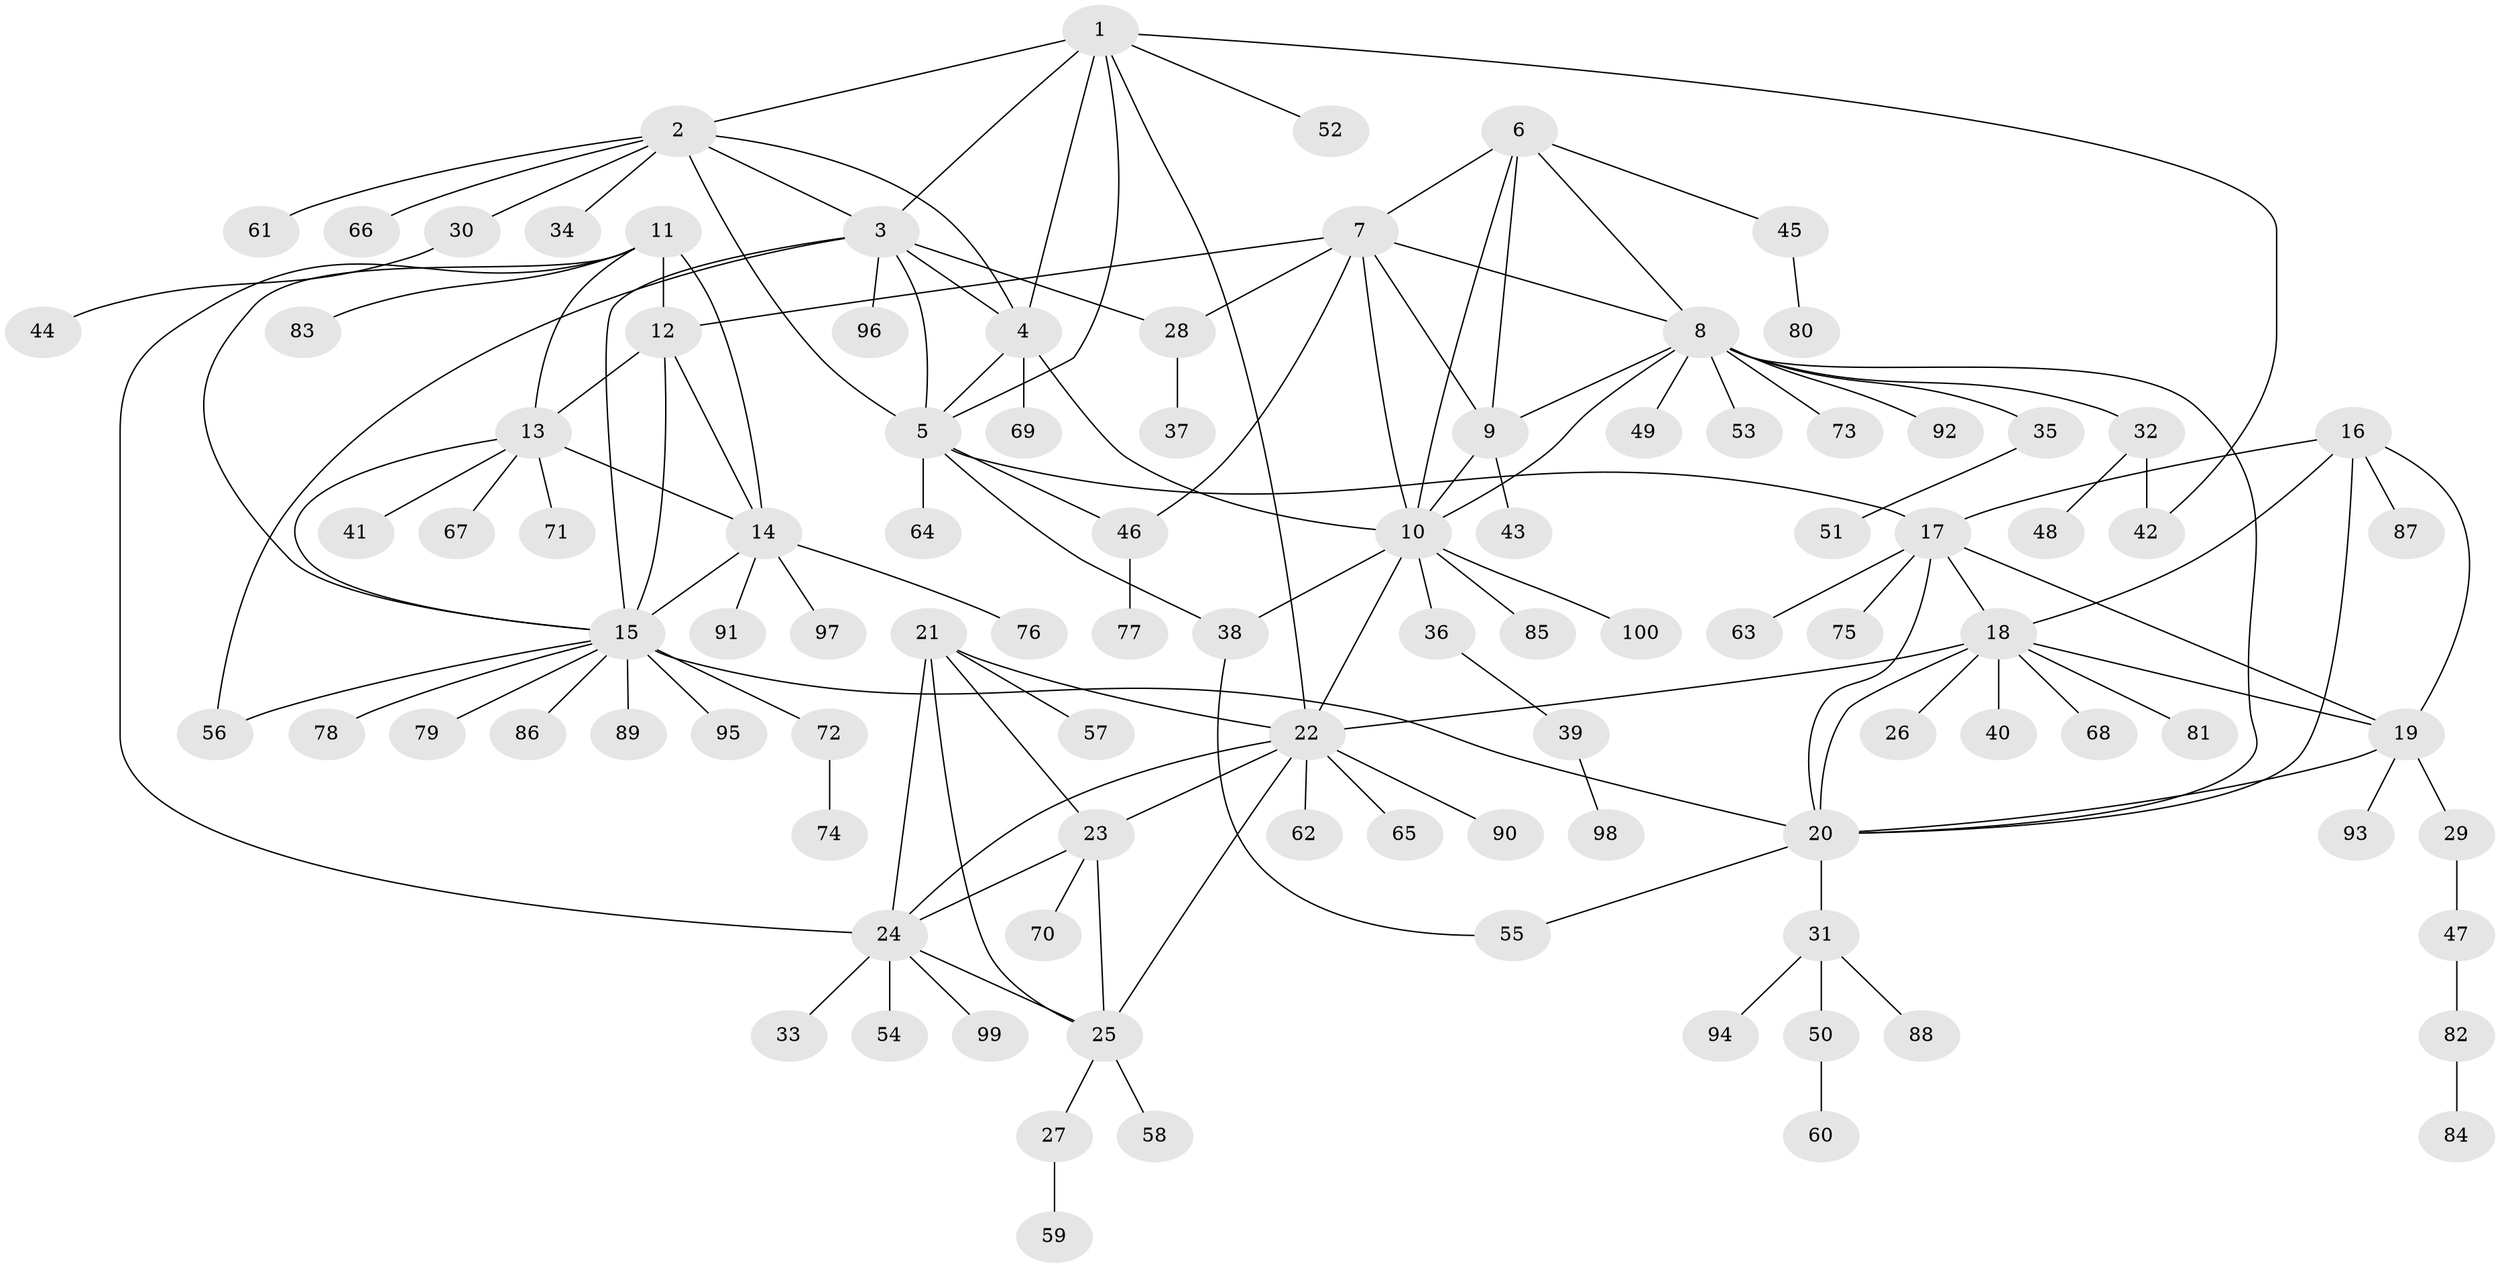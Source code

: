 // coarse degree distribution, {7: 0.02702702702702703, 10: 0.013513513513513514, 4: 0.02702702702702703, 11: 0.02702702702702703, 8: 0.04054054054054054, 6: 0.05405405405405406, 5: 0.02702702702702703, 9: 0.013513513513513514, 3: 0.04054054054054054, 1: 0.6486486486486487, 2: 0.08108108108108109}
// Generated by graph-tools (version 1.1) at 2025/52/02/27/25 19:52:18]
// undirected, 100 vertices, 141 edges
graph export_dot {
graph [start="1"]
  node [color=gray90,style=filled];
  1;
  2;
  3;
  4;
  5;
  6;
  7;
  8;
  9;
  10;
  11;
  12;
  13;
  14;
  15;
  16;
  17;
  18;
  19;
  20;
  21;
  22;
  23;
  24;
  25;
  26;
  27;
  28;
  29;
  30;
  31;
  32;
  33;
  34;
  35;
  36;
  37;
  38;
  39;
  40;
  41;
  42;
  43;
  44;
  45;
  46;
  47;
  48;
  49;
  50;
  51;
  52;
  53;
  54;
  55;
  56;
  57;
  58;
  59;
  60;
  61;
  62;
  63;
  64;
  65;
  66;
  67;
  68;
  69;
  70;
  71;
  72;
  73;
  74;
  75;
  76;
  77;
  78;
  79;
  80;
  81;
  82;
  83;
  84;
  85;
  86;
  87;
  88;
  89;
  90;
  91;
  92;
  93;
  94;
  95;
  96;
  97;
  98;
  99;
  100;
  1 -- 2;
  1 -- 3;
  1 -- 4;
  1 -- 5;
  1 -- 22;
  1 -- 42;
  1 -- 52;
  2 -- 3;
  2 -- 4;
  2 -- 5;
  2 -- 30;
  2 -- 34;
  2 -- 61;
  2 -- 66;
  3 -- 4;
  3 -- 5;
  3 -- 15;
  3 -- 28;
  3 -- 56;
  3 -- 96;
  4 -- 5;
  4 -- 10;
  4 -- 69;
  5 -- 17;
  5 -- 38;
  5 -- 46;
  5 -- 64;
  6 -- 7;
  6 -- 8;
  6 -- 9;
  6 -- 10;
  6 -- 45;
  7 -- 8;
  7 -- 9;
  7 -- 10;
  7 -- 12;
  7 -- 28;
  7 -- 46;
  8 -- 9;
  8 -- 10;
  8 -- 20;
  8 -- 32;
  8 -- 35;
  8 -- 49;
  8 -- 53;
  8 -- 73;
  8 -- 92;
  9 -- 10;
  9 -- 43;
  10 -- 22;
  10 -- 36;
  10 -- 38;
  10 -- 85;
  10 -- 100;
  11 -- 12;
  11 -- 13;
  11 -- 14;
  11 -- 15;
  11 -- 24;
  11 -- 83;
  12 -- 13;
  12 -- 14;
  12 -- 15;
  13 -- 14;
  13 -- 15;
  13 -- 41;
  13 -- 67;
  13 -- 71;
  14 -- 15;
  14 -- 76;
  14 -- 91;
  14 -- 97;
  15 -- 20;
  15 -- 56;
  15 -- 72;
  15 -- 78;
  15 -- 79;
  15 -- 86;
  15 -- 89;
  15 -- 95;
  16 -- 17;
  16 -- 18;
  16 -- 19;
  16 -- 20;
  16 -- 87;
  17 -- 18;
  17 -- 19;
  17 -- 20;
  17 -- 63;
  17 -- 75;
  18 -- 19;
  18 -- 20;
  18 -- 22;
  18 -- 26;
  18 -- 40;
  18 -- 68;
  18 -- 81;
  19 -- 20;
  19 -- 29;
  19 -- 93;
  20 -- 31;
  20 -- 55;
  21 -- 22;
  21 -- 23;
  21 -- 24;
  21 -- 25;
  21 -- 57;
  22 -- 23;
  22 -- 24;
  22 -- 25;
  22 -- 62;
  22 -- 65;
  22 -- 90;
  23 -- 24;
  23 -- 25;
  23 -- 70;
  24 -- 25;
  24 -- 33;
  24 -- 54;
  24 -- 99;
  25 -- 27;
  25 -- 58;
  27 -- 59;
  28 -- 37;
  29 -- 47;
  30 -- 44;
  31 -- 50;
  31 -- 88;
  31 -- 94;
  32 -- 42;
  32 -- 48;
  35 -- 51;
  36 -- 39;
  38 -- 55;
  39 -- 98;
  45 -- 80;
  46 -- 77;
  47 -- 82;
  50 -- 60;
  72 -- 74;
  82 -- 84;
}
